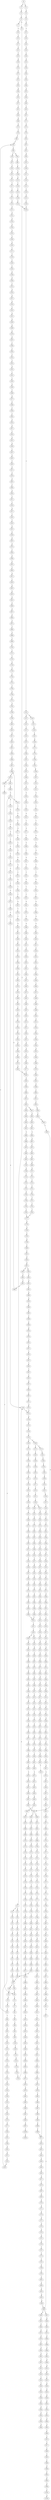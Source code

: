 strict digraph  {
	S0 -> S1 [ label = A ];
	S0 -> S2 [ label = T ];
	S1 -> S3 [ label = A ];
	S2 -> S4 [ label = G ];
	S3 -> S5 [ label = C ];
	S4 -> S6 [ label = C ];
	S5 -> S7 [ label = C ];
	S5 -> S8 [ label = A ];
	S6 -> S9 [ label = A ];
	S7 -> S10 [ label = T ];
	S8 -> S11 [ label = C ];
	S9 -> S12 [ label = T ];
	S10 -> S13 [ label = T ];
	S11 -> S14 [ label = G ];
	S11 -> S15 [ label = C ];
	S12 -> S16 [ label = C ];
	S13 -> S17 [ label = C ];
	S14 -> S18 [ label = C ];
	S15 -> S19 [ label = C ];
	S16 -> S20 [ label = C ];
	S17 -> S21 [ label = G ];
	S18 -> S22 [ label = G ];
	S19 -> S23 [ label = G ];
	S20 -> S24 [ label = G ];
	S21 -> S25 [ label = T ];
	S22 -> S26 [ label = C ];
	S23 -> S27 [ label = T ];
	S24 -> S28 [ label = C ];
	S25 -> S29 [ label = A ];
	S26 -> S30 [ label = A ];
	S27 -> S31 [ label = A ];
	S28 -> S32 [ label = A ];
	S29 -> S33 [ label = C ];
	S30 -> S34 [ label = C ];
	S31 -> S35 [ label = C ];
	S32 -> S36 [ label = C ];
	S33 -> S37 [ label = T ];
	S34 -> S38 [ label = G ];
	S35 -> S39 [ label = G ];
	S36 -> S40 [ label = G ];
	S37 -> S41 [ label = T ];
	S38 -> S42 [ label = T ];
	S39 -> S43 [ label = T ];
	S40 -> S44 [ label = T ];
	S41 -> S45 [ label = C ];
	S42 -> S46 [ label = C ];
	S43 -> S47 [ label = C ];
	S44 -> S48 [ label = C ];
	S45 -> S49 [ label = A ];
	S46 -> S50 [ label = C ];
	S47 -> S51 [ label = C ];
	S48 -> S52 [ label = G ];
	S49 -> S53 [ label = A ];
	S50 -> S54 [ label = A ];
	S51 -> S55 [ label = A ];
	S52 -> S56 [ label = A ];
	S53 -> S57 [ label = G ];
	S54 -> S58 [ label = G ];
	S55 -> S59 [ label = G ];
	S56 -> S60 [ label = G ];
	S57 -> S61 [ label = C ];
	S58 -> S62 [ label = C ];
	S59 -> S62 [ label = C ];
	S60 -> S63 [ label = C ];
	S61 -> S64 [ label = G ];
	S62 -> S65 [ label = T ];
	S62 -> S66 [ label = G ];
	S63 -> S67 [ label = G ];
	S64 -> S68 [ label = A ];
	S65 -> S69 [ label = T ];
	S66 -> S70 [ label = A ];
	S67 -> S71 [ label = A ];
	S68 -> S72 [ label = G ];
	S69 -> S73 [ label = C ];
	S70 -> S74 [ label = G ];
	S71 -> S75 [ label = G ];
	S72 -> S76 [ label = T ];
	S73 -> S77 [ label = A ];
	S74 -> S78 [ label = T ];
	S75 -> S79 [ label = T ];
	S76 -> S80 [ label = C ];
	S77 -> S81 [ label = C ];
	S78 -> S82 [ label = C ];
	S79 -> S83 [ label = C ];
	S80 -> S84 [ label = C ];
	S81 -> S85 [ label = G ];
	S82 -> S84 [ label = C ];
	S82 -> S86 [ label = T ];
	S83 -> S87 [ label = G ];
	S84 -> S88 [ label = C ];
	S85 -> S89 [ label = C ];
	S86 -> S90 [ label = C ];
	S87 -> S91 [ label = A ];
	S88 -> S92 [ label = T ];
	S88 -> S93 [ label = G ];
	S89 -> S94 [ label = C ];
	S90 -> S95 [ label = G ];
	S91 -> S96 [ label = A ];
	S92 -> S97 [ label = C ];
	S93 -> S98 [ label = C ];
	S94 -> S99 [ label = C ];
	S95 -> S100 [ label = T ];
	S96 -> S101 [ label = C ];
	S97 -> S102 [ label = C ];
	S98 -> S103 [ label = C ];
	S99 -> S104 [ label = T ];
	S100 -> S105 [ label = C ];
	S101 -> S106 [ label = C ];
	S102 -> S107 [ label = G ];
	S103 -> S108 [ label = T ];
	S104 -> S109 [ label = T ];
	S105 -> S110 [ label = T ];
	S106 -> S111 [ label = T ];
	S107 -> S112 [ label = G ];
	S108 -> S113 [ label = G ];
	S109 -> S114 [ label = C ];
	S110 -> S115 [ label = G ];
	S111 -> S116 [ label = G ];
	S112 -> S117 [ label = T ];
	S113 -> S118 [ label = T ];
	S114 -> S119 [ label = A ];
	S115 -> S120 [ label = T ];
	S116 -> S121 [ label = T ];
	S117 -> S122 [ label = C ];
	S118 -> S123 [ label = C ];
	S119 -> S124 [ label = T ];
	S120 -> S125 [ label = T ];
	S121 -> S126 [ label = C ];
	S122 -> S127 [ label = T ];
	S123 -> S128 [ label = G ];
	S124 -> S129 [ label = C ];
	S125 -> S130 [ label = C ];
	S126 -> S131 [ label = G ];
	S127 -> S132 [ label = G ];
	S128 -> S133 [ label = C ];
	S129 -> S134 [ label = C ];
	S130 -> S135 [ label = C ];
	S131 -> S136 [ label = C ];
	S132 -> S137 [ label = G ];
	S133 -> S138 [ label = G ];
	S134 -> S139 [ label = A ];
	S135 -> S140 [ label = G ];
	S136 -> S138 [ label = G ];
	S137 -> S141 [ label = A ];
	S138 -> S142 [ label = C ];
	S139 -> S143 [ label = G ];
	S140 -> S144 [ label = T ];
	S141 -> S145 [ label = G ];
	S142 -> S146 [ label = G ];
	S142 -> S147 [ label = A ];
	S143 -> S148 [ label = A ];
	S144 -> S149 [ label = G ];
	S145 -> S150 [ label = G ];
	S146 -> S151 [ label = A ];
	S147 -> S152 [ label = A ];
	S148 -> S153 [ label = A ];
	S149 -> S154 [ label = G ];
	S150 -> S155 [ label = G ];
	S151 -> S156 [ label = G ];
	S152 -> S157 [ label = C ];
	S153 -> S158 [ label = C ];
	S154 -> S159 [ label = C ];
	S155 -> S160 [ label = T ];
	S156 -> S161 [ label = C ];
	S157 -> S162 [ label = C ];
	S158 -> S163 [ label = C ];
	S159 -> S164 [ label = C ];
	S160 -> S165 [ label = G ];
	S161 -> S166 [ label = A ];
	S162 -> S167 [ label = C ];
	S163 -> S168 [ label = A ];
	S163 -> S169 [ label = G ];
	S164 -> S170 [ label = C ];
	S165 -> S171 [ label = T ];
	S166 -> S172 [ label = G ];
	S167 -> S173 [ label = G ];
	S168 -> S174 [ label = G ];
	S168 -> S175 [ label = C ];
	S169 -> S176 [ label = G ];
	S170 -> S177 [ label = G ];
	S171 -> S178 [ label = T ];
	S172 -> S179 [ label = T ];
	S173 -> S180 [ label = T ];
	S174 -> S181 [ label = A ];
	S175 -> S182 [ label = C ];
	S176 -> S183 [ label = A ];
	S177 -> S184 [ label = T ];
	S178 -> S185 [ label = C ];
	S179 -> S186 [ label = G ];
	S180 -> S187 [ label = A ];
	S181 -> S188 [ label = C ];
	S182 -> S189 [ label = A ];
	S183 -> S190 [ label = C ];
	S184 -> S191 [ label = C ];
	S185 -> S192 [ label = C ];
	S186 -> S193 [ label = C ];
	S187 -> S194 [ label = C ];
	S188 -> S195 [ label = T ];
	S189 -> S196 [ label = C ];
	S190 -> S197 [ label = G ];
	S191 -> S198 [ label = C ];
	S192 -> S199 [ label = A ];
	S193 -> S200 [ label = A ];
	S194 -> S201 [ label = A ];
	S195 -> S202 [ label = C ];
	S196 -> S203 [ label = C ];
	S197 -> S204 [ label = C ];
	S198 -> S205 [ label = A ];
	S199 -> S206 [ label = G ];
	S200 -> S207 [ label = A ];
	S201 -> S208 [ label = G ];
	S202 -> S209 [ label = C ];
	S203 -> S210 [ label = C ];
	S204 -> S211 [ label = C ];
	S205 -> S212 [ label = G ];
	S206 -> S213 [ label = C ];
	S207 -> S214 [ label = C ];
	S208 -> S215 [ label = C ];
	S209 -> S216 [ label = C ];
	S210 -> S217 [ label = C ];
	S211 -> S218 [ label = C ];
	S212 -> S219 [ label = T ];
	S213 -> S220 [ label = A ];
	S214 -> S221 [ label = A ];
	S215 -> S222 [ label = A ];
	S216 -> S223 [ label = A ];
	S217 -> S224 [ label = T ];
	S218 -> S225 [ label = A ];
	S219 -> S226 [ label = A ];
	S220 -> S227 [ label = G ];
	S221 -> S228 [ label = G ];
	S222 -> S229 [ label = G ];
	S223 -> S230 [ label = T ];
	S224 -> S231 [ label = T ];
	S225 -> S232 [ label = T ];
	S226 -> S233 [ label = G ];
	S227 -> S234 [ label = A ];
	S228 -> S235 [ label = C ];
	S229 -> S236 [ label = G ];
	S230 -> S237 [ label = C ];
	S231 -> S238 [ label = C ];
	S232 -> S239 [ label = C ];
	S233 -> S240 [ label = G ];
	S233 -> S241 [ label = C ];
	S234 -> S242 [ label = T ];
	S235 -> S243 [ label = T ];
	S236 -> S244 [ label = T ];
	S237 -> S245 [ label = T ];
	S238 -> S246 [ label = C ];
	S238 -> S247 [ label = G ];
	S239 -> S248 [ label = G ];
	S240 -> S249 [ label = G ];
	S241 -> S250 [ label = T ];
	S242 -> S251 [ label = A ];
	S243 -> S252 [ label = A ];
	S244 -> S253 [ label = G ];
	S245 -> S254 [ label = G ];
	S246 -> S255 [ label = T ];
	S247 -> S256 [ label = A ];
	S248 -> S257 [ label = T ];
	S249 -> S258 [ label = T ];
	S250 -> S259 [ label = C ];
	S251 -> S260 [ label = A ];
	S252 -> S261 [ label = C ];
	S253 -> S262 [ label = C ];
	S254 -> S263 [ label = C ];
	S255 -> S264 [ label = G ];
	S256 -> S265 [ label = T ];
	S257 -> S266 [ label = C ];
	S258 -> S267 [ label = C ];
	S259 -> S268 [ label = C ];
	S260 -> S269 [ label = A ];
	S261 -> S270 [ label = G ];
	S262 -> S271 [ label = A ];
	S263 -> S272 [ label = C ];
	S264 -> S273 [ label = T ];
	S265 -> S274 [ label = C ];
	S266 -> S275 [ label = C ];
	S267 -> S276 [ label = A ];
	S268 -> S277 [ label = A ];
	S269 -> S278 [ label = A ];
	S270 -> S279 [ label = A ];
	S271 -> S280 [ label = C ];
	S272 -> S281 [ label = A ];
	S273 -> S282 [ label = C ];
	S274 -> S283 [ label = G ];
	S275 -> S284 [ label = T ];
	S276 -> S285 [ label = C ];
	S277 -> S286 [ label = C ];
	S278 -> S287 [ label = A ];
	S279 -> S288 [ label = G ];
	S280 -> S289 [ label = G ];
	S281 -> S290 [ label = G ];
	S282 -> S291 [ label = C ];
	S283 -> S292 [ label = T ];
	S284 -> S293 [ label = C ];
	S285 -> S294 [ label = T ];
	S286 -> S295 [ label = C ];
	S287 -> S296 [ label = C ];
	S288 -> S297 [ label = A ];
	S289 -> S298 [ label = C ];
	S290 -> S299 [ label = T ];
	S291 -> S300 [ label = T ];
	S292 -> S301 [ label = T ];
	S293 -> S302 [ label = T ];
	S294 -> S303 [ label = C ];
	S295 -> S304 [ label = G ];
	S296 -> S305 [ label = T ];
	S297 -> S306 [ label = A ];
	S298 -> S307 [ label = G ];
	S299 -> S308 [ label = C ];
	S300 -> S309 [ label = T ];
	S301 -> S310 [ label = T ];
	S302 -> S311 [ label = T ];
	S303 -> S312 [ label = G ];
	S304 -> S313 [ label = G ];
	S305 -> S314 [ label = T ];
	S306 -> S315 [ label = C ];
	S307 -> S316 [ label = G ];
	S308 -> S317 [ label = G ];
	S309 -> S318 [ label = G ];
	S310 -> S319 [ label = G ];
	S311 -> S320 [ label = C ];
	S312 -> S321 [ label = C ];
	S313 -> S322 [ label = A ];
	S314 -> S323 [ label = T ];
	S315 -> S324 [ label = T ];
	S316 -> S325 [ label = T ];
	S317 -> S326 [ label = T ];
	S318 -> S327 [ label = T ];
	S319 -> S328 [ label = T ];
	S320 -> S329 [ label = T ];
	S321 -> S330 [ label = T ];
	S322 -> S331 [ label = C ];
	S323 -> S332 [ label = G ];
	S324 -> S333 [ label = G ];
	S325 -> S334 [ label = G ];
	S326 -> S335 [ label = A ];
	S327 -> S336 [ label = A ];
	S328 -> S337 [ label = A ];
	S329 -> S338 [ label = C ];
	S330 -> S339 [ label = T ];
	S331 -> S340 [ label = G ];
	S332 -> S341 [ label = C ];
	S333 -> S342 [ label = G ];
	S334 -> S343 [ label = C ];
	S335 -> S344 [ label = A ];
	S336 -> S345 [ label = G ];
	S337 -> S346 [ label = G ];
	S338 -> S347 [ label = G ];
	S339 -> S348 [ label = C ];
	S340 -> S349 [ label = T ];
	S341 -> S350 [ label = C ];
	S342 -> S351 [ label = C ];
	S343 -> S352 [ label = C ];
	S344 -> S353 [ label = G ];
	S345 -> S354 [ label = G ];
	S346 -> S355 [ label = G ];
	S347 -> S356 [ label = G ];
	S348 -> S357 [ label = A ];
	S349 -> S358 [ label = C ];
	S350 -> S359 [ label = G ];
	S351 -> S360 [ label = G ];
	S352 -> S361 [ label = G ];
	S353 -> S362 [ label = A ];
	S354 -> S363 [ label = A ];
	S355 -> S364 [ label = A ];
	S356 -> S365 [ label = A ];
	S357 -> S366 [ label = T ];
	S358 -> S367 [ label = G ];
	S359 -> S368 [ label = T ];
	S360 -> S369 [ label = C ];
	S361 -> S370 [ label = C ];
	S362 -> S371 [ label = C ];
	S363 -> S372 [ label = G ];
	S364 -> S373 [ label = A ];
	S365 -> S374 [ label = G ];
	S366 -> S375 [ label = C ];
	S367 -> S376 [ label = T ];
	S368 -> S377 [ label = A ];
	S369 -> S378 [ label = A ];
	S370 -> S379 [ label = A ];
	S371 -> S380 [ label = G ];
	S372 -> S381 [ label = A ];
	S373 -> S382 [ label = A ];
	S374 -> S383 [ label = A ];
	S375 -> S384 [ label = C ];
	S376 -> S385 [ label = G ];
	S377 -> S386 [ label = G ];
	S378 -> S387 [ label = G ];
	S379 -> S388 [ label = A ];
	S380 -> S389 [ label = G ];
	S381 -> S390 [ label = G ];
	S382 -> S391 [ label = G ];
	S383 -> S392 [ label = G ];
	S384 -> S139 [ label = A ];
	S385 -> S393 [ label = A ];
	S386 -> S394 [ label = C ];
	S387 -> S395 [ label = C ];
	S388 -> S396 [ label = C ];
	S389 -> S397 [ label = C ];
	S390 -> S398 [ label = G ];
	S391 -> S399 [ label = G ];
	S392 -> S400 [ label = G ];
	S393 -> S401 [ label = C ];
	S394 -> S402 [ label = C ];
	S395 -> S403 [ label = G ];
	S396 -> S404 [ label = C ];
	S397 -> S405 [ label = T ];
	S398 -> S406 [ label = T ];
	S399 -> S407 [ label = T ];
	S400 -> S408 [ label = T ];
	S401 -> S409 [ label = C ];
	S402 -> S410 [ label = G ];
	S403 -> S411 [ label = G ];
	S404 -> S412 [ label = A ];
	S405 -> S413 [ label = C ];
	S406 -> S414 [ label = C ];
	S407 -> S415 [ label = C ];
	S408 -> S414 [ label = C ];
	S409 -> S416 [ label = G ];
	S410 -> S417 [ label = G ];
	S411 -> S418 [ label = G ];
	S412 -> S419 [ label = G ];
	S413 -> S420 [ label = T ];
	S414 -> S421 [ label = C ];
	S415 -> S422 [ label = C ];
	S416 -> S423 [ label = G ];
	S417 -> S424 [ label = T ];
	S418 -> S425 [ label = T ];
	S419 -> S426 [ label = T ];
	S420 -> S427 [ label = C ];
	S421 -> S428 [ label = C ];
	S422 -> S429 [ label = C ];
	S423 -> S430 [ label = T ];
	S424 -> S431 [ label = G ];
	S425 -> S432 [ label = G ];
	S426 -> S433 [ label = C ];
	S427 -> S434 [ label = G ];
	S428 -> S435 [ label = A ];
	S428 -> S436 [ label = G ];
	S429 -> S437 [ label = G ];
	S430 -> S438 [ label = C ];
	S431 -> S439 [ label = A ];
	S432 -> S440 [ label = C ];
	S433 -> S441 [ label = G ];
	S434 -> S442 [ label = A ];
	S435 -> S443 [ label = G ];
	S436 -> S444 [ label = G ];
	S437 -> S445 [ label = A ];
	S438 -> S446 [ label = G ];
	S439 -> S447 [ label = C ];
	S440 -> S448 [ label = C ];
	S441 -> S449 [ label = C ];
	S442 -> S450 [ label = A ];
	S443 -> S451 [ label = A ];
	S444 -> S452 [ label = A ];
	S445 -> S453 [ label = A ];
	S446 -> S454 [ label = C ];
	S447 -> S455 [ label = G ];
	S448 -> S456 [ label = G ];
	S449 -> S457 [ label = G ];
	S450 -> S458 [ label = G ];
	S451 -> S459 [ label = G ];
	S452 -> S460 [ label = G ];
	S453 -> S461 [ label = G ];
	S454 -> S462 [ label = G ];
	S455 -> S463 [ label = T ];
	S456 -> S464 [ label = C ];
	S457 -> S465 [ label = C ];
	S458 -> S466 [ label = T ];
	S459 -> S467 [ label = C ];
	S460 -> S468 [ label = G ];
	S461 -> S469 [ label = T ];
	S462 -> S470 [ label = T ];
	S463 -> S471 [ label = G ];
	S464 -> S472 [ label = C ];
	S465 -> S473 [ label = A ];
	S466 -> S474 [ label = C ];
	S467 -> S475 [ label = C ];
	S468 -> S476 [ label = C ];
	S469 -> S477 [ label = C ];
	S470 -> S478 [ label = A ];
	S471 -> S479 [ label = G ];
	S472 -> S480 [ label = G ];
	S473 -> S481 [ label = G ];
	S474 -> S482 [ label = G ];
	S475 -> S483 [ label = A ];
	S476 -> S484 [ label = G ];
	S477 -> S485 [ label = G ];
	S478 -> S486 [ label = G ];
	S479 -> S487 [ label = G ];
	S480 -> S488 [ label = G ];
	S481 -> S489 [ label = C ];
	S482 -> S490 [ label = C ];
	S483 -> S491 [ label = C ];
	S484 -> S492 [ label = T ];
	S485 -> S493 [ label = A ];
	S486 -> S494 [ label = C ];
	S487 -> S495 [ label = T ];
	S488 -> S496 [ label = T ];
	S489 -> S497 [ label = C ];
	S490 -> S498 [ label = G ];
	S491 -> S499 [ label = G ];
	S492 -> S500 [ label = G ];
	S493 -> S501 [ label = G ];
	S494 -> S502 [ label = C ];
	S495 -> S503 [ label = A ];
	S496 -> S504 [ label = G ];
	S497 -> S505 [ label = G ];
	S498 -> S506 [ label = G ];
	S499 -> S507 [ label = G ];
	S500 -> S508 [ label = G ];
	S501 -> S509 [ label = G ];
	S502 -> S510 [ label = G ];
	S503 -> S511 [ label = C ];
	S504 -> S512 [ label = G ];
	S505 -> S513 [ label = G ];
	S506 -> S514 [ label = C ];
	S507 -> S515 [ label = T ];
	S508 -> S516 [ label = T ];
	S509 -> S517 [ label = T ];
	S510 -> S518 [ label = C ];
	S511 -> S519 [ label = T ];
	S512 -> S520 [ label = T ];
	S513 -> S521 [ label = T ];
	S514 -> S522 [ label = T ];
	S515 -> S523 [ label = T ];
	S516 -> S524 [ label = A ];
	S517 -> S525 [ label = A ];
	S518 -> S526 [ label = T ];
	S519 -> S527 [ label = A ];
	S520 -> S528 [ label = G ];
	S521 -> S529 [ label = G ];
	S522 -> S530 [ label = A ];
	S523 -> S531 [ label = A ];
	S524 -> S532 [ label = T ];
	S525 -> S533 [ label = T ];
	S526 -> S534 [ label = G ];
	S527 -> S535 [ label = T ];
	S528 -> S536 [ label = G ];
	S529 -> S537 [ label = G ];
	S530 -> S538 [ label = T ];
	S531 -> S539 [ label = C ];
	S532 -> S540 [ label = G ];
	S533 -> S541 [ label = A ];
	S534 -> S542 [ label = G ];
	S535 -> S543 [ label = T ];
	S536 -> S544 [ label = A ];
	S537 -> S545 [ label = A ];
	S538 -> S546 [ label = A ];
	S539 -> S547 [ label = T ];
	S540 -> S548 [ label = A ];
	S541 -> S549 [ label = A ];
	S542 -> S550 [ label = A ];
	S543 -> S551 [ label = G ];
	S544 -> S552 [ label = A ];
	S545 -> S553 [ label = A ];
	S546 -> S554 [ label = G ];
	S547 -> S555 [ label = G ];
	S548 -> S556 [ label = G ];
	S549 -> S557 [ label = G ];
	S550 -> S558 [ label = A ];
	S551 -> S559 [ label = G ];
	S552 -> S560 [ label = C ];
	S553 -> S561 [ label = G ];
	S554 -> S562 [ label = T ];
	S555 -> S563 [ label = C ];
	S556 -> S564 [ label = C ];
	S557 -> S565 [ label = T ];
	S558 -> S566 [ label = G ];
	S559 -> S567 [ label = A ];
	S560 -> S568 [ label = C ];
	S561 -> S569 [ label = A ];
	S562 -> S570 [ label = A ];
	S563 -> S571 [ label = A ];
	S564 -> S572 [ label = G ];
	S565 -> S573 [ label = C ];
	S566 -> S574 [ label = A ];
	S567 -> S575 [ label = A ];
	S568 -> S576 [ label = T ];
	S569 -> S577 [ label = A ];
	S570 -> S578 [ label = G ];
	S571 -> S579 [ label = G ];
	S572 -> S580 [ label = G ];
	S573 -> S581 [ label = G ];
	S574 -> S582 [ label = A ];
	S575 -> S583 [ label = C ];
	S576 -> S584 [ label = C ];
	S577 -> S585 [ label = C ];
	S578 -> S586 [ label = C ];
	S579 -> S587 [ label = A ];
	S580 -> S588 [ label = T ];
	S581 -> S589 [ label = T ];
	S582 -> S585 [ label = C ];
	S583 -> S590 [ label = G ];
	S584 -> S591 [ label = G ];
	S585 -> S592 [ label = G ];
	S586 -> S593 [ label = C ];
	S587 -> S594 [ label = C ];
	S588 -> S595 [ label = C ];
	S589 -> S596 [ label = G ];
	S590 -> S597 [ label = G ];
	S591 -> S598 [ label = G ];
	S592 -> S599 [ label = G ];
	S593 -> S600 [ label = G ];
	S594 -> S601 [ label = G ];
	S595 -> S602 [ label = G ];
	S596 -> S603 [ label = G ];
	S597 -> S604 [ label = T ];
	S598 -> S605 [ label = C ];
	S599 -> S606 [ label = C ];
	S600 -> S607 [ label = A ];
	S601 -> S608 [ label = G ];
	S602 -> S609 [ label = C ];
	S603 -> S610 [ label = T ];
	S604 -> S611 [ label = A ];
	S605 -> S612 [ label = A ];
	S606 -> S613 [ label = A ];
	S607 -> S614 [ label = A ];
	S608 -> S615 [ label = A ];
	S609 -> S616 [ label = A ];
	S610 -> S617 [ label = A ];
	S611 -> S618 [ label = C ];
	S612 -> S619 [ label = C ];
	S613 -> S620 [ label = C ];
	S614 -> S621 [ label = A ];
	S615 -> S622 [ label = C ];
	S616 -> S623 [ label = C ];
	S617 -> S624 [ label = C ];
	S618 -> S625 [ label = G ];
	S619 -> S626 [ label = G ];
	S620 -> S627 [ label = C ];
	S620 -> S628 [ label = T ];
	S621 -> S629 [ label = C ];
	S622 -> S630 [ label = A ];
	S623 -> S631 [ label = G ];
	S624 -> S632 [ label = C ];
	S625 -> S633 [ label = A ];
	S626 -> S634 [ label = C ];
	S627 -> S635 [ label = G ];
	S628 -> S636 [ label = G ];
	S629 -> S637 [ label = C ];
	S630 -> S638 [ label = C ];
	S631 -> S639 [ label = C ];
	S632 -> S640 [ label = G ];
	S633 -> S641 [ label = A ];
	S634 -> S642 [ label = G ];
	S635 -> S643 [ label = G ];
	S636 -> S644 [ label = G ];
	S637 -> S645 [ label = C ];
	S638 -> S646 [ label = A ];
	S639 -> S647 [ label = G ];
	S640 -> S648 [ label = G ];
	S641 -> S649 [ label = G ];
	S642 -> S650 [ label = C ];
	S643 -> S651 [ label = G ];
	S644 -> S652 [ label = G ];
	S645 -> S653 [ label = C ];
	S646 -> S654 [ label = C ];
	S647 -> S655 [ label = C ];
	S648 -> S656 [ label = T ];
	S649 -> S657 [ label = A ];
	S650 -> S658 [ label = G ];
	S651 -> S659 [ label = A ];
	S652 -> S660 [ label = A ];
	S653 -> S661 [ label = G ];
	S654 -> S662 [ label = C ];
	S655 -> S658 [ label = G ];
	S656 -> S663 [ label = G ];
	S657 -> S664 [ label = A ];
	S658 -> S665 [ label = C ];
	S658 -> S666 [ label = G ];
	S659 -> S667 [ label = A ];
	S660 -> S668 [ label = A ];
	S661 -> S669 [ label = A ];
	S662 -> S670 [ label = T ];
	S663 -> S671 [ label = G ];
	S664 -> S672 [ label = G ];
	S665 -> S673 [ label = G ];
	S666 -> S674 [ label = C ];
	S667 -> S675 [ label = T ];
	S668 -> S676 [ label = C ];
	S669 -> S677 [ label = C ];
	S670 -> S678 [ label = C ];
	S671 -> S679 [ label = T ];
	S672 -> S680 [ label = T ];
	S673 -> S681 [ label = T ];
	S674 -> S682 [ label = T ];
	S675 -> S683 [ label = T ];
	S676 -> S684 [ label = T ];
	S677 -> S685 [ label = T ];
	S678 -> S686 [ label = T ];
	S679 -> S687 [ label = T ];
	S680 -> S688 [ label = G ];
	S681 -> S689 [ label = C ];
	S682 -> S690 [ label = G ];
	S683 -> S691 [ label = G ];
	S684 -> S692 [ label = G ];
	S685 -> S693 [ label = A ];
	S686 -> S694 [ label = A ];
	S687 -> S695 [ label = A ];
	S688 -> S696 [ label = T ];
	S689 -> S697 [ label = G ];
	S690 -> S698 [ label = G ];
	S691 -> S699 [ label = A ];
	S692 -> S700 [ label = G ];
	S693 -> S701 [ label = G ];
	S694 -> S702 [ label = G ];
	S695 -> S703 [ label = G ];
	S696 -> S704 [ label = C ];
	S697 -> S705 [ label = A ];
	S698 -> S706 [ label = A ];
	S699 -> S707 [ label = A ];
	S700 -> S708 [ label = A ];
	S701 -> S709 [ label = A ];
	S702 -> S710 [ label = A ];
	S703 -> S711 [ label = A ];
	S704 -> S712 [ label = C ];
	S705 -> S713 [ label = C ];
	S706 -> S714 [ label = A ];
	S707 -> S715 [ label = C ];
	S708 -> S716 [ label = C ];
	S709 -> S717 [ label = A ];
	S710 -> S718 [ label = A ];
	S711 -> S719 [ label = A ];
	S712 -> S720 [ label = T ];
	S713 -> S721 [ label = G ];
	S714 -> S722 [ label = T ];
	S715 -> S723 [ label = C ];
	S716 -> S724 [ label = C ];
	S717 -> S725 [ label = T ];
	S718 -> S726 [ label = C ];
	S719 -> S727 [ label = G ];
	S720 -> S728 [ label = G ];
	S721 -> S729 [ label = C ];
	S722 -> S730 [ label = G ];
	S723 -> S731 [ label = C ];
	S724 -> S732 [ label = C ];
	S725 -> S733 [ label = C ];
	S726 -> S734 [ label = G ];
	S727 -> S735 [ label = G ];
	S728 -> S736 [ label = G ];
	S729 -> S737 [ label = G ];
	S730 -> S738 [ label = G ];
	S731 -> S739 [ label = G ];
	S732 -> S740 [ label = G ];
	S733 -> S741 [ label = G ];
	S734 -> S742 [ label = A ];
	S735 -> S743 [ label = G ];
	S736 -> S744 [ label = C ];
	S737 -> S745 [ label = C ];
	S738 -> S746 [ label = G ];
	S739 -> S747 [ label = T ];
	S740 -> S748 [ label = T ];
	S741 -> S749 [ label = G ];
	S742 -> S750 [ label = G ];
	S743 -> S751 [ label = G ];
	S744 -> S752 [ label = C ];
	S745 -> S753 [ label = C ];
	S746 -> S754 [ label = G ];
	S747 -> S755 [ label = C ];
	S748 -> S756 [ label = C ];
	S749 -> S757 [ label = G ];
	S750 -> S758 [ label = G ];
	S751 -> S759 [ label = G ];
	S752 -> S760 [ label = T ];
	S753 -> S761 [ label = T ];
	S754 -> S762 [ label = T ];
	S755 -> S763 [ label = T ];
	S756 -> S764 [ label = T ];
	S757 -> S765 [ label = T ];
	S758 -> S766 [ label = T ];
	S759 -> S767 [ label = T ];
	S760 -> S768 [ label = G ];
	S761 -> S769 [ label = C ];
	S762 -> S770 [ label = C ];
	S763 -> S771 [ label = C ];
	S764 -> S771 [ label = C ];
	S765 -> S772 [ label = A ];
	S766 -> S773 [ label = G ];
	S767 -> S774 [ label = C ];
	S768 -> S775 [ label = G ];
	S769 -> S776 [ label = G ];
	S770 -> S777 [ label = C ];
	S771 -> S778 [ label = G ];
	S772 -> S779 [ label = T ];
	S773 -> S780 [ label = T ];
	S774 -> S781 [ label = C ];
	S775 -> S782 [ label = G ];
	S776 -> S783 [ label = G ];
	S777 -> S784 [ label = G ];
	S778 -> S785 [ label = G ];
	S779 -> S786 [ label = C ];
	S780 -> S787 [ label = C ];
	S781 -> S788 [ label = G ];
	S782 -> S789 [ label = T ];
	S783 -> S790 [ label = G ];
	S784 -> S791 [ label = C ];
	S785 -> S792 [ label = C ];
	S786 -> S793 [ label = C ];
	S787 -> S794 [ label = C ];
	S788 -> S795 [ label = T ];
	S789 -> S796 [ label = C ];
	S790 -> S797 [ label = C ];
	S791 -> S798 [ label = C ];
	S792 -> S799 [ label = A ];
	S793 -> S800 [ label = C ];
	S794 -> S801 [ label = C ];
	S795 -> S802 [ label = C ];
	S796 -> S803 [ label = C ];
	S797 -> S804 [ label = T ];
	S798 -> S805 [ label = G ];
	S799 -> S806 [ label = C ];
	S800 -> S807 [ label = G ];
	S801 -> S808 [ label = T ];
	S802 -> S809 [ label = G ];
	S803 -> S810 [ label = C ];
	S804 -> S811 [ label = C ];
	S805 -> S812 [ label = G ];
	S806 -> S813 [ label = C ];
	S807 -> S814 [ label = A ];
	S808 -> S815 [ label = G ];
	S809 -> S816 [ label = G ];
	S810 -> S817 [ label = G ];
	S811 -> S818 [ label = A ];
	S812 -> S819 [ label = A ];
	S813 -> S820 [ label = G ];
	S814 -> S821 [ label = A ];
	S815 -> S822 [ label = T ];
	S816 -> S823 [ label = A ];
	S817 -> S824 [ label = A ];
	S818 -> S825 [ label = C ];
	S819 -> S826 [ label = A ];
	S820 -> S827 [ label = A ];
	S821 -> S828 [ label = A ];
	S822 -> S829 [ label = C ];
	S823 -> S830 [ label = A ];
	S824 -> S831 [ label = G ];
	S825 -> S832 [ label = G ];
	S826 -> S833 [ label = C ];
	S827 -> S834 [ label = G ];
	S827 -> S835 [ label = A ];
	S828 -> S836 [ label = G ];
	S829 -> S837 [ label = C ];
	S830 -> S838 [ label = C ];
	S831 -> S839 [ label = T ];
	S832 -> S840 [ label = T ];
	S833 -> S841 [ label = T ];
	S834 -> S842 [ label = T ];
	S835 -> S843 [ label = T ];
	S836 -> S844 [ label = T ];
	S837 -> S845 [ label = T ];
	S838 -> S846 [ label = A ];
	S838 -> S847 [ label = T ];
	S839 -> S848 [ label = C ];
	S840 -> S849 [ label = C ];
	S841 -> S850 [ label = G ];
	S842 -> S851 [ label = C ];
	S843 -> S852 [ label = G ];
	S844 -> S853 [ label = G ];
	S845 -> S854 [ label = A ];
	S846 -> S855 [ label = G ];
	S847 -> S856 [ label = A ];
	S848 -> S857 [ label = C ];
	S849 -> S858 [ label = C ];
	S850 -> S859 [ label = C ];
	S851 -> S860 [ label = C ];
	S852 -> S861 [ label = T ];
	S853 -> S862 [ label = T ];
	S854 -> S863 [ label = C ];
	S855 -> S864 [ label = G ];
	S856 -> S865 [ label = C ];
	S857 -> S866 [ label = A ];
	S858 -> S867 [ label = A ];
	S859 -> S868 [ label = A ];
	S860 -> S866 [ label = A ];
	S861 -> S869 [ label = A ];
	S862 -> S870 [ label = C ];
	S863 -> S871 [ label = T ];
	S864 -> S872 [ label = A ];
	S865 -> S873 [ label = A ];
	S866 -> S874 [ label = G ];
	S867 -> S58 [ label = G ];
	S868 -> S875 [ label = A ];
	S869 -> S876 [ label = G ];
	S870 -> S877 [ label = G ];
	S871 -> S878 [ label = A ];
	S872 -> S879 [ label = A ];
	S873 -> S880 [ label = A ];
	S874 -> S881 [ label = T ];
	S874 -> S882 [ label = C ];
	S875 -> S883 [ label = C ];
	S876 -> S884 [ label = T ];
	S877 -> S885 [ label = T ];
	S878 -> S886 [ label = C ];
	S879 -> S887 [ label = T ];
	S880 -> S888 [ label = C ];
	S881 -> S889 [ label = A ];
	S882 -> S890 [ label = T ];
	S883 -> S891 [ label = C ];
	S884 -> S892 [ label = T ];
	S885 -> S893 [ label = C ];
	S886 -> S894 [ label = C ];
	S887 -> S895 [ label = A ];
	S888 -> S896 [ label = G ];
	S889 -> S233 [ label = G ];
	S890 -> S69 [ label = T ];
	S891 -> S897 [ label = A ];
	S892 -> S898 [ label = T ];
	S893 -> S899 [ label = G ];
	S894 -> S900 [ label = A ];
	S895 -> S901 [ label = G ];
	S896 -> S902 [ label = A ];
	S897 -> S903 [ label = G ];
	S898 -> S904 [ label = C ];
	S899 -> S905 [ label = G ];
	S900 -> S906 [ label = G ];
	S901 -> S907 [ label = T ];
	S902 -> S908 [ label = A ];
	S903 -> S909 [ label = A ];
	S904 -> S910 [ label = A ];
	S905 -> S911 [ label = A ];
	S906 -> S912 [ label = G ];
	S907 -> S913 [ label = C ];
	S908 -> S914 [ label = A ];
	S909 -> S915 [ label = A ];
	S910 -> S916 [ label = C ];
	S911 -> S917 [ label = A ];
	S912 -> S918 [ label = A ];
	S913 -> S919 [ label = T ];
	S914 -> S920 [ label = A ];
	S915 -> S921 [ label = C ];
	S916 -> S922 [ label = T ];
	S917 -> S838 [ label = C ];
	S918 -> S923 [ label = G ];
	S919 -> S924 [ label = C ];
	S920 -> S925 [ label = C ];
	S921 -> S926 [ label = A ];
	S922 -> S927 [ label = C ];
	S923 -> S928 [ label = A ];
	S924 -> S929 [ label = T ];
	S925 -> S930 [ label = A ];
	S926 -> S931 [ label = G ];
	S927 -> S932 [ label = C ];
	S928 -> S933 [ label = G ];
	S929 -> S934 [ label = C ];
	S930 -> S935 [ label = G ];
	S931 -> S936 [ label = C ];
	S932 -> S937 [ label = T ];
	S933 -> S938 [ label = T ];
	S934 -> S939 [ label = T ];
	S935 -> S940 [ label = A ];
	S936 -> S941 [ label = C ];
	S937 -> S942 [ label = T ];
	S938 -> S943 [ label = C ];
	S939 -> S944 [ label = G ];
	S940 -> S945 [ label = A ];
	S941 -> S946 [ label = G ];
	S942 -> S947 [ label = T ];
	S943 -> S948 [ label = A ];
	S944 -> S949 [ label = A ];
	S945 -> S950 [ label = G ];
	S946 -> S951 [ label = T ];
	S947 -> S952 [ label = C ];
	S948 -> S953 [ label = G ];
	S949 -> S954 [ label = G ];
	S950 -> S955 [ label = G ];
	S951 -> S956 [ label = C ];
	S952 -> S957 [ label = A ];
	S953 -> S958 [ label = G ];
	S954 -> S959 [ label = T ];
	S955 -> S960 [ label = G ];
	S956 -> S961 [ label = C ];
	S957 -> S962 [ label = T ];
	S958 -> S963 [ label = A ];
	S959 -> S964 [ label = A ];
	S960 -> S965 [ label = G ];
	S961 -> S966 [ label = T ];
	S962 -> S967 [ label = C ];
	S963 -> S968 [ label = C ];
	S965 -> S969 [ label = T ];
	S966 -> S970 [ label = C ];
	S967 -> S971 [ label = C ];
	S968 -> S972 [ label = C ];
	S969 -> S973 [ label = C ];
	S970 -> S974 [ label = T ];
	S971 -> S975 [ label = A ];
	S972 -> S976 [ label = A ];
	S973 -> S977 [ label = T ];
	S974 -> S978 [ label = G ];
	S975 -> S143 [ label = G ];
	S976 -> S979 [ label = G ];
	S977 -> S980 [ label = C ];
	S978 -> S981 [ label = T ];
	S979 -> S982 [ label = T ];
	S980 -> S983 [ label = T ];
	S981 -> S984 [ label = C ];
	S982 -> S985 [ label = C ];
	S983 -> S986 [ label = C ];
	S984 -> S987 [ label = G ];
	S985 -> S988 [ label = T ];
	S986 -> S989 [ label = G ];
	S987 -> S990 [ label = T ];
	S988 -> S991 [ label = C ];
	S989 -> S992 [ label = T ];
	S990 -> S993 [ label = G ];
	S991 -> S994 [ label = T ];
	S992 -> S995 [ label = G ];
	S993 -> S996 [ label = G ];
	S994 -> S997 [ label = G ];
	S995 -> S998 [ label = G ];
	S996 -> S999 [ label = T ];
	S997 -> S1000 [ label = T ];
	S998 -> S1001 [ label = T ];
	S999 -> S617 [ label = A ];
	S1000 -> S1002 [ label = A ];
	S1001 -> S1003 [ label = A ];
}

